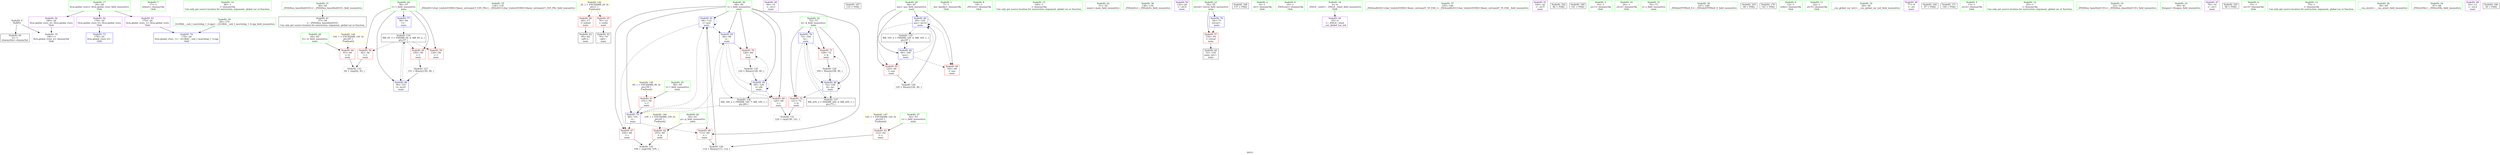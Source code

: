 digraph "SVFG" {
	label="SVFG";

	Node0x55b629e1b930 [shape=record,color=grey,label="{NodeID: 0\nNullPtr}"];
	Node0x55b629e1b930 -> Node0x55b629e30700[style=solid];
	Node0x55b629e1b930 -> Node0x55b629e334e0[style=solid];
	Node0x55b629e2e780 [shape=record,color=green,label="{NodeID: 7\n17\<--1\nstdout\<--dummyObj\nGlob }"];
	Node0x55b629e2f170 [shape=record,color=green,label="{NodeID: 14\n90\<--1\n\<--dummyObj\nCan only get source location for instruction, argument, global var or function.}"];
	Node0x55b629e2f5e0 [shape=record,color=green,label="{NodeID: 21\n38\<--44\n_ZNSt8ios_base4InitD1Ev\<--_ZNSt8ios_base4InitD1Ev_field_insensitive\n}"];
	Node0x55b629e2f5e0 -> Node0x55b629e30800[style=solid];
	Node0x55b629e2fbf0 [shape=record,color=green,label="{NodeID: 28\n64\<--65\ntt\<--tt_field_insensitive\nmain\n}"];
	Node0x55b629e2fbf0 -> Node0x55b629e32b90[style=solid];
	Node0x55b629e30200 [shape=record,color=green,label="{NodeID: 35\n134\<--135\n_ZStlsISt11char_traitsIcEERSt13basic_ostreamIcT_ES5_PKc\<--_ZStlsISt11char_traitsIcEERSt13basic_ostreamIcT_ES5_PKc_field_insensitive\n}"];
	Node0x55b629e30900 [shape=record,color=black,label="{NodeID: 42\n79\<--76\ncall\<--\nmain\n}"];
	Node0x55b629e36cf0 [shape=record,color=grey,label="{NodeID: 132\n106 = cmp(104, 105, )\n}"];
	Node0x55b629e31ed0 [shape=record,color=purple,label="{NodeID: 49\n84\<--15\n\<--.str.3\nmain\n}"];
	Node0x55b629e32510 [shape=record,color=red,label="{NodeID: 56\n82\<--17\n\<--stdout\nmain\n}"];
	Node0x55b629e32510 -> Node0x55b629e309d0[style=solid];
	Node0x55b629e3dbf0 [shape=record,color=yellow,style=double,label="{NodeID: 146\n10V_1 = ENCHI(MR_10V_0)\npts\{61 \}\nFun[main]}"];
	Node0x55b629e3dbf0 -> Node0x55b629e329f0[style=dashed];
	Node0x55b629e32ac0 [shape=record,color=red,label="{NodeID: 63\n112\<--62\n\<--c\nmain\n}"];
	Node0x55b629e32ac0 -> Node0x55b629e363f0[style=solid];
	Node0x55b629e33070 [shape=record,color=red,label="{NodeID: 70\n128\<--68\n\<--i\nmain\n}"];
	Node0x55b629e33070 -> Node0x55b629e369f0[style=solid];
	Node0x55b629e336b0 [shape=record,color=blue,label="{NodeID: 77\n56\<--90\nt\<--\nmain\n}"];
	Node0x55b629e336b0 -> Node0x55b629e3a630[style=dashed];
	Node0x55b629e44cd0 [shape=record,color=black,label="{NodeID: 167\n133 = PHI()\n}"];
	Node0x55b629e33c60 [shape=record,color=blue,label="{NodeID: 84\n66\<--125\nans\<--inc12\nmain\n}"];
	Node0x55b629e33c60 -> Node0x55b629e32c60[style=dashed];
	Node0x55b629e33c60 -> Node0x55b629e32d30[style=dashed];
	Node0x55b629e33c60 -> Node0x55b629e33c60[style=dashed];
	Node0x55b629e33c60 -> Node0x55b629e3ab30[style=dashed];
	Node0x55b629e1aa40 [shape=record,color=green,label="{NodeID: 1\n7\<--1\n__dso_handle\<--dummyObj\nGlob }"];
	Node0x55b629e1c1f0 [shape=record,color=green,label="{NodeID: 8\n18\<--1\n_ZSt3cin\<--dummyObj\nGlob }"];
	Node0x55b629e2f200 [shape=record,color=green,label="{NodeID: 15\n100\<--1\n\<--dummyObj\nCan only get source location for instruction, argument, global var or function.}"];
	Node0x55b629e2f6e0 [shape=record,color=green,label="{NodeID: 22\n51\<--52\nmain\<--main_field_insensitive\n}"];
	Node0x55b629e2fcc0 [shape=record,color=green,label="{NodeID: 29\n66\<--67\nans\<--ans_field_insensitive\nmain\n}"];
	Node0x55b629e2fcc0 -> Node0x55b629e32c60[style=solid];
	Node0x55b629e2fcc0 -> Node0x55b629e32d30[style=solid];
	Node0x55b629e2fcc0 -> Node0x55b629e33ac0[style=solid];
	Node0x55b629e2fcc0 -> Node0x55b629e33c60[style=solid];
	Node0x55b629e30300 [shape=record,color=green,label="{NodeID: 36\n138\<--139\n_ZNSolsEx\<--_ZNSolsEx_field_insensitive\n}"];
	Node0x55b629e363f0 [shape=record,color=grey,label="{NodeID: 126\n114 = Binary(113, 112, )\n}"];
	Node0x55b629e363f0 -> Node0x55b629e339f0[style=solid];
	Node0x55b629e309d0 [shape=record,color=black,label="{NodeID: 43\n85\<--82\ncall1\<--\nmain\n}"];
	Node0x55b629e36e70 [shape=record,color=grey,label="{NodeID: 133\n94 = cmp(92, 93, )\n}"];
	Node0x55b629e31fa0 [shape=record,color=purple,label="{NodeID: 50\n132\<--20\n\<--.str.4\nmain\n}"];
	Node0x55b629e325e0 [shape=record,color=red,label="{NodeID: 57\n154\<--54\n\<--retval\nmain\n}"];
	Node0x55b629e325e0 -> Node0x55b629e30aa0[style=solid];
	Node0x55b629e3dcd0 [shape=record,color=yellow,style=double,label="{NodeID: 147\n12V_1 = ENCHI(MR_12V_0)\npts\{63 \}\nFun[main]}"];
	Node0x55b629e3dcd0 -> Node0x55b629e32ac0[style=dashed];
	Node0x55b629e32b90 [shape=record,color=red,label="{NodeID: 64\n93\<--64\n\<--tt\nmain\n}"];
	Node0x55b629e32b90 -> Node0x55b629e36e70[style=solid];
	Node0x55b629e33140 [shape=record,color=red,label="{NodeID: 71\n108\<--72\n\<--k\nmain\n}"];
	Node0x55b629e33140 -> Node0x55b629e366f0[style=solid];
	Node0x55b629e33780 [shape=record,color=blue,label="{NodeID: 78\n72\<--100\nk\<--\nmain\n}"];
	Node0x55b629e33780 -> Node0x55b629e33140[style=dashed];
	Node0x55b629e33780 -> Node0x55b629e33210[style=dashed];
	Node0x55b629e33780 -> Node0x55b629e33920[style=dashed];
	Node0x55b629e33780 -> Node0x55b629e3b530[style=dashed];
	Node0x55b629e44e30 [shape=record,color=black,label="{NodeID: 168\n137 = PHI()\n}"];
	Node0x55b629e33d30 [shape=record,color=blue,label="{NodeID: 85\n68\<--129\ni\<--shl\nmain\n}"];
	Node0x55b629e33d30 -> Node0x55b629e32fa0[style=dashed];
	Node0x55b629e33d30 -> Node0x55b629e33070[style=dashed];
	Node0x55b629e33d30 -> Node0x55b629e33d30[style=dashed];
	Node0x55b629e33d30 -> Node0x55b629e3b030[style=dashed];
	Node0x55b629e1bd80 [shape=record,color=green,label="{NodeID: 2\n8\<--1\n.str\<--dummyObj\nGlob }"];
	Node0x55b629e1c2c0 [shape=record,color=green,label="{NodeID: 9\n19\<--1\n_ZSt4cout\<--dummyObj\nGlob }"];
	Node0x55b629e2f290 [shape=record,color=green,label="{NodeID: 16\n4\<--6\n_ZStL8__ioinit\<--_ZStL8__ioinit_field_insensitive\nGlob }"];
	Node0x55b629e2f290 -> Node0x55b629e30b70[style=solid];
	Node0x55b629e2f7e0 [shape=record,color=green,label="{NodeID: 23\n54\<--55\nretval\<--retval_field_insensitive\nmain\n}"];
	Node0x55b629e2f7e0 -> Node0x55b629e325e0[style=solid];
	Node0x55b629e2f7e0 -> Node0x55b629e335e0[style=solid];
	Node0x55b629e2fd90 [shape=record,color=green,label="{NodeID: 30\n68\<--69\ni\<--i_field_insensitive\nmain\n}"];
	Node0x55b629e2fd90 -> Node0x55b629e32e00[style=solid];
	Node0x55b629e2fd90 -> Node0x55b629e32ed0[style=solid];
	Node0x55b629e2fd90 -> Node0x55b629e32fa0[style=solid];
	Node0x55b629e2fd90 -> Node0x55b629e33070[style=solid];
	Node0x55b629e2fd90 -> Node0x55b629e33850[style=solid];
	Node0x55b629e2fd90 -> Node0x55b629e339f0[style=solid];
	Node0x55b629e2fd90 -> Node0x55b629e33b90[style=solid];
	Node0x55b629e2fd90 -> Node0x55b629e33d30[style=solid];
	Node0x55b629e30400 [shape=record,color=green,label="{NodeID: 37\n145\<--146\n_ZSt4endlIcSt11char_traitsIcEERSt13basic_ostreamIT_T0_ES6_\<--_ZSt4endlIcSt11char_traitsIcEERSt13basic_ostreamIT_T0_ES6__field_insensitive\n}"];
	Node0x55b629e36570 [shape=record,color=grey,label="{NodeID: 127\n151 = Binary(150, 90, )\n}"];
	Node0x55b629e36570 -> Node0x55b629e33e00[style=solid];
	Node0x55b629e30aa0 [shape=record,color=black,label="{NodeID: 44\n53\<--154\nmain_ret\<--\nmain\n}"];
	Node0x55b629e3a630 [shape=record,color=black,label="{NodeID: 134\nMR_6V_3 = PHI(MR_6V_4, MR_6V_2, )\npts\{57 \}\n}"];
	Node0x55b629e3a630 -> Node0x55b629e326b0[style=dashed];
	Node0x55b629e3a630 -> Node0x55b629e32780[style=dashed];
	Node0x55b629e3a630 -> Node0x55b629e32850[style=dashed];
	Node0x55b629e3a630 -> Node0x55b629e33e00[style=dashed];
	Node0x55b629e32070 [shape=record,color=purple,label="{NodeID: 51\n140\<--22\n\<--.str.5\nmain\n}"];
	Node0x55b629e326b0 [shape=record,color=red,label="{NodeID: 58\n92\<--56\n\<--t\nmain\n}"];
	Node0x55b629e326b0 -> Node0x55b629e36e70[style=solid];
	Node0x55b629e3ddb0 [shape=record,color=yellow,style=double,label="{NodeID: 148\n14V_1 = ENCHI(MR_14V_0)\npts\{65 \}\nFun[main]}"];
	Node0x55b629e3ddb0 -> Node0x55b629e32b90[style=dashed];
	Node0x55b629e32c60 [shape=record,color=red,label="{NodeID: 65\n124\<--66\n\<--ans\nmain\n}"];
	Node0x55b629e32c60 -> Node0x55b629e36870[style=solid];
	Node0x55b629e33210 [shape=record,color=red,label="{NodeID: 72\n121\<--72\n\<--k\nmain\n}"];
	Node0x55b629e33210 -> Node0x55b629e36b70[style=solid];
	Node0x55b629c7b750 [shape=record,color=black,label="{NodeID: 162\n86 = PHI()\n}"];
	Node0x55b629e33850 [shape=record,color=blue,label="{NodeID: 79\n68\<--101\ni\<--\nmain\n}"];
	Node0x55b629e33850 -> Node0x55b629e32e00[style=dashed];
	Node0x55b629e33850 -> Node0x55b629e32ed0[style=dashed];
	Node0x55b629e33850 -> Node0x55b629e339f0[style=dashed];
	Node0x55b629e33850 -> Node0x55b629e33b90[style=dashed];
	Node0x55b629e44f30 [shape=record,color=black,label="{NodeID: 169\n141 = PHI()\n}"];
	Node0x55b629e33e00 [shape=record,color=blue,label="{NodeID: 86\n56\<--151\nt\<--inc21\nmain\n}"];
	Node0x55b629e33e00 -> Node0x55b629e3a630[style=dashed];
	Node0x55b629e1bc40 [shape=record,color=green,label="{NodeID: 3\n10\<--1\n.str.1\<--dummyObj\nGlob }"];
	Node0x55b629e1c390 [shape=record,color=green,label="{NodeID: 10\n20\<--1\n.str.4\<--dummyObj\nGlob }"];
	Node0x55b629e2f320 [shape=record,color=green,label="{NodeID: 17\n24\<--28\nllvm.global_ctors\<--llvm.global_ctors_field_insensitive\nGlob }"];
	Node0x55b629e2f320 -> Node0x55b629e32140[style=solid];
	Node0x55b629e2f320 -> Node0x55b629e32240[style=solid];
	Node0x55b629e2f320 -> Node0x55b629e32340[style=solid];
	Node0x55b629e2f8b0 [shape=record,color=green,label="{NodeID: 24\n56\<--57\nt\<--t_field_insensitive\nmain\n}"];
	Node0x55b629e2f8b0 -> Node0x55b629e326b0[style=solid];
	Node0x55b629e2f8b0 -> Node0x55b629e32780[style=solid];
	Node0x55b629e2f8b0 -> Node0x55b629e32850[style=solid];
	Node0x55b629e2f8b0 -> Node0x55b629e336b0[style=solid];
	Node0x55b629e2f8b0 -> Node0x55b629e33e00[style=solid];
	Node0x55b629e2fe60 [shape=record,color=green,label="{NodeID: 31\n70\<--71\nj\<--j_field_insensitive\nmain\n}"];
	Node0x55b629e30500 [shape=record,color=green,label="{NodeID: 38\n147\<--148\n_ZNSolsEPFRSoS_E\<--_ZNSolsEPFRSoS_E_field_insensitive\n}"];
	Node0x55b629e366f0 [shape=record,color=grey,label="{NodeID: 128\n109 = Binary(108, 90, )\n}"];
	Node0x55b629e366f0 -> Node0x55b629e33920[style=solid];
	Node0x55b629e30b70 [shape=record,color=purple,label="{NodeID: 45\n35\<--4\n\<--_ZStL8__ioinit\n__cxx_global_var_init\n}"];
	Node0x55b629e3ab30 [shape=record,color=black,label="{NodeID: 135\nMR_16V_2 = PHI(MR_16V_4, MR_16V_1, )\npts\{67 \}\n}"];
	Node0x55b629e3ab30 -> Node0x55b629e33ac0[style=dashed];
	Node0x55b629e32140 [shape=record,color=purple,label="{NodeID: 52\n178\<--24\nllvm.global_ctors_0\<--llvm.global_ctors\nGlob }"];
	Node0x55b629e32140 -> Node0x55b629e332e0[style=solid];
	Node0x55b629e3ce30 [shape=record,color=yellow,style=double,label="{NodeID: 142\n2V_1 = ENCHI(MR_2V_0)\npts\{1 \}\nFun[main]}"];
	Node0x55b629e3ce30 -> Node0x55b629e32440[style=dashed];
	Node0x55b629e3ce30 -> Node0x55b629e32510[style=dashed];
	Node0x55b629e32780 [shape=record,color=red,label="{NodeID: 59\n136\<--56\n\<--t\nmain\n}"];
	Node0x55b629e32d30 [shape=record,color=red,label="{NodeID: 66\n142\<--66\n\<--ans\nmain\n}"];
	Node0x55b629e332e0 [shape=record,color=blue,label="{NodeID: 73\n178\<--25\nllvm.global_ctors_0\<--\nGlob }"];
	Node0x55b629e448d0 [shape=record,color=black,label="{NodeID: 163\n96 = PHI()\n}"];
	Node0x55b629e33920 [shape=record,color=blue,label="{NodeID: 80\n72\<--109\nk\<--inc\nmain\n}"];
	Node0x55b629e33920 -> Node0x55b629e33140[style=dashed];
	Node0x55b629e33920 -> Node0x55b629e33210[style=dashed];
	Node0x55b629e33920 -> Node0x55b629e33920[style=dashed];
	Node0x55b629e33920 -> Node0x55b629e3b530[style=dashed];
	Node0x55b629e45030 [shape=record,color=black,label="{NodeID: 170\n143 = PHI()\n}"];
	Node0x55b629e2e5d0 [shape=record,color=green,label="{NodeID: 4\n12\<--1\nstdin\<--dummyObj\nGlob }"];
	Node0x55b629e2efc0 [shape=record,color=green,label="{NodeID: 11\n22\<--1\n.str.5\<--dummyObj\nGlob }"];
	Node0x55b629e2f3b0 [shape=record,color=green,label="{NodeID: 18\n29\<--30\n__cxx_global_var_init\<--__cxx_global_var_init_field_insensitive\n}"];
	Node0x55b629e2f980 [shape=record,color=green,label="{NodeID: 25\n58\<--59\nl\<--l_field_insensitive\nmain\n}"];
	Node0x55b629e2f980 -> Node0x55b629e32920[style=solid];
	Node0x55b629e2ff30 [shape=record,color=green,label="{NodeID: 32\n72\<--73\nk\<--k_field_insensitive\nmain\n}"];
	Node0x55b629e2ff30 -> Node0x55b629e33140[style=solid];
	Node0x55b629e2ff30 -> Node0x55b629e33210[style=solid];
	Node0x55b629e2ff30 -> Node0x55b629e33780[style=solid];
	Node0x55b629e2ff30 -> Node0x55b629e33920[style=solid];
	Node0x55b629e30600 [shape=record,color=green,label="{NodeID: 39\n26\<--174\n_GLOBAL__sub_I_morriship_1_0.cpp\<--_GLOBAL__sub_I_morriship_1_0.cpp_field_insensitive\n}"];
	Node0x55b629e30600 -> Node0x55b629e333e0[style=solid];
	Node0x55b629e36870 [shape=record,color=grey,label="{NodeID: 129\n125 = Binary(124, 90, )\n}"];
	Node0x55b629e36870 -> Node0x55b629e33c60[style=solid];
	Node0x55b629e30c40 [shape=record,color=purple,label="{NodeID: 46\n77\<--8\n\<--.str\nmain\n}"];
	Node0x55b629e3b030 [shape=record,color=black,label="{NodeID: 136\nMR_18V_2 = PHI(MR_18V_7, MR_18V_1, )\npts\{69 \}\n}"];
	Node0x55b629e3b030 -> Node0x55b629e33850[style=dashed];
	Node0x55b629e32240 [shape=record,color=purple,label="{NodeID: 53\n179\<--24\nllvm.global_ctors_1\<--llvm.global_ctors\nGlob }"];
	Node0x55b629e32240 -> Node0x55b629e333e0[style=solid];
	Node0x55b629e32850 [shape=record,color=red,label="{NodeID: 60\n150\<--56\n\<--t\nmain\n}"];
	Node0x55b629e32850 -> Node0x55b629e36570[style=solid];
	Node0x55b629e32e00 [shape=record,color=red,label="{NodeID: 67\n104\<--68\n\<--i\nmain\n}"];
	Node0x55b629e32e00 -> Node0x55b629e36cf0[style=solid];
	Node0x55b629e333e0 [shape=record,color=blue,label="{NodeID: 74\n179\<--26\nllvm.global_ctors_1\<--_GLOBAL__sub_I_morriship_1_0.cpp\nGlob }"];
	Node0x55b629e44a30 [shape=record,color=black,label="{NodeID: 164\n97 = PHI()\n}"];
	Node0x55b629e339f0 [shape=record,color=blue,label="{NodeID: 81\n68\<--114\ni\<--mul\nmain\n}"];
	Node0x55b629e339f0 -> Node0x55b629e32e00[style=dashed];
	Node0x55b629e339f0 -> Node0x55b629e32ed0[style=dashed];
	Node0x55b629e339f0 -> Node0x55b629e339f0[style=dashed];
	Node0x55b629e339f0 -> Node0x55b629e33b90[style=dashed];
	Node0x55b629e45130 [shape=record,color=black,label="{NodeID: 171\n144 = PHI()\n}"];
	Node0x55b629e2e660 [shape=record,color=green,label="{NodeID: 5\n13\<--1\n.str.2\<--dummyObj\nGlob }"];
	Node0x55b629e2f050 [shape=record,color=green,label="{NodeID: 12\n25\<--1\n\<--dummyObj\nCan only get source location for instruction, argument, global var or function.}"];
	Node0x55b629e2f440 [shape=record,color=green,label="{NodeID: 19\n33\<--34\n_ZNSt8ios_base4InitC1Ev\<--_ZNSt8ios_base4InitC1Ev_field_insensitive\n}"];
	Node0x55b629e2fa50 [shape=record,color=green,label="{NodeID: 26\n60\<--61\np\<--p_field_insensitive\nmain\n}"];
	Node0x55b629e2fa50 -> Node0x55b629e329f0[style=solid];
	Node0x55b629e30000 [shape=record,color=green,label="{NodeID: 33\n80\<--81\nfreopen\<--freopen_field_insensitive\n}"];
	Node0x55b629e30700 [shape=record,color=black,label="{NodeID: 40\n2\<--3\ndummyVal\<--dummyVal\n}"];
	Node0x55b629e369f0 [shape=record,color=grey,label="{NodeID: 130\n129 = Binary(128, 90, )\n}"];
	Node0x55b629e369f0 -> Node0x55b629e33d30[style=solid];
	Node0x55b629e30d10 [shape=record,color=purple,label="{NodeID: 47\n78\<--10\n\<--.str.1\nmain\n}"];
	Node0x55b629e3b530 [shape=record,color=black,label="{NodeID: 137\nMR_20V_2 = PHI(MR_20V_4, MR_20V_1, )\npts\{73 \}\n}"];
	Node0x55b629e3b530 -> Node0x55b629e33780[style=dashed];
	Node0x55b629e32340 [shape=record,color=purple,label="{NodeID: 54\n180\<--24\nllvm.global_ctors_2\<--llvm.global_ctors\nGlob }"];
	Node0x55b629e32340 -> Node0x55b629e334e0[style=solid];
	Node0x55b629e32920 [shape=record,color=red,label="{NodeID: 61\n101\<--58\n\<--l\nmain\n}"];
	Node0x55b629e32920 -> Node0x55b629e33850[style=solid];
	Node0x55b629e32ed0 [shape=record,color=red,label="{NodeID: 68\n113\<--68\n\<--i\nmain\n}"];
	Node0x55b629e32ed0 -> Node0x55b629e363f0[style=solid];
	Node0x55b629e334e0 [shape=record,color=blue, style = dotted,label="{NodeID: 75\n180\<--3\nllvm.global_ctors_2\<--dummyVal\nGlob }"];
	Node0x55b629e44b30 [shape=record,color=black,label="{NodeID: 165\n98 = PHI()\n}"];
	Node0x55b629e33ac0 [shape=record,color=blue,label="{NodeID: 82\n66\<--100\nans\<--\nmain\n}"];
	Node0x55b629e33ac0 -> Node0x55b629e32c60[style=dashed];
	Node0x55b629e33ac0 -> Node0x55b629e32d30[style=dashed];
	Node0x55b629e33ac0 -> Node0x55b629e33c60[style=dashed];
	Node0x55b629e33ac0 -> Node0x55b629e3ab30[style=dashed];
	Node0x55b629e2e6f0 [shape=record,color=green,label="{NodeID: 6\n15\<--1\n.str.3\<--dummyObj\nGlob }"];
	Node0x55b629e2f0e0 [shape=record,color=green,label="{NodeID: 13\n75\<--1\n\<--dummyObj\nCan only get source location for instruction, argument, global var or function.}"];
	Node0x55b629e2f510 [shape=record,color=green,label="{NodeID: 20\n39\<--40\n__cxa_atexit\<--__cxa_atexit_field_insensitive\n}"];
	Node0x55b629e2fb20 [shape=record,color=green,label="{NodeID: 27\n62\<--63\nc\<--c_field_insensitive\nmain\n}"];
	Node0x55b629e2fb20 -> Node0x55b629e32ac0[style=solid];
	Node0x55b629e30100 [shape=record,color=green,label="{NodeID: 34\n87\<--88\n_ZNSirsERx\<--_ZNSirsERx_field_insensitive\n}"];
	Node0x55b629e30800 [shape=record,color=black,label="{NodeID: 41\n37\<--38\n\<--_ZNSt8ios_base4InitD1Ev\nCan only get source location for instruction, argument, global var or function.}"];
	Node0x55b629e36b70 [shape=record,color=grey,label="{NodeID: 131\n122 = cmp(120, 121, )\n}"];
	Node0x55b629e31e00 [shape=record,color=purple,label="{NodeID: 48\n83\<--13\n\<--.str.2\nmain\n}"];
	Node0x55b629e32440 [shape=record,color=red,label="{NodeID: 55\n76\<--12\n\<--stdin\nmain\n}"];
	Node0x55b629e32440 -> Node0x55b629e30900[style=solid];
	Node0x55b629e3db10 [shape=record,color=yellow,style=double,label="{NodeID: 145\n8V_1 = ENCHI(MR_8V_0)\npts\{59 \}\nFun[main]}"];
	Node0x55b629e3db10 -> Node0x55b629e32920[style=dashed];
	Node0x55b629e329f0 [shape=record,color=red,label="{NodeID: 62\n105\<--60\n\<--p\nmain\n}"];
	Node0x55b629e329f0 -> Node0x55b629e36cf0[style=solid];
	Node0x55b629e32fa0 [shape=record,color=red,label="{NodeID: 69\n120\<--68\n\<--i\nmain\n}"];
	Node0x55b629e32fa0 -> Node0x55b629e36b70[style=solid];
	Node0x55b629e335e0 [shape=record,color=blue,label="{NodeID: 76\n54\<--75\nretval\<--\nmain\n}"];
	Node0x55b629e335e0 -> Node0x55b629e325e0[style=dashed];
	Node0x55b629e44c00 [shape=record,color=black,label="{NodeID: 166\n36 = PHI()\n}"];
	Node0x55b629e33b90 [shape=record,color=blue,label="{NodeID: 83\n68\<--90\ni\<--\nmain\n}"];
	Node0x55b629e33b90 -> Node0x55b629e32fa0[style=dashed];
	Node0x55b629e33b90 -> Node0x55b629e33070[style=dashed];
	Node0x55b629e33b90 -> Node0x55b629e33d30[style=dashed];
	Node0x55b629e33b90 -> Node0x55b629e3b030[style=dashed];
}
